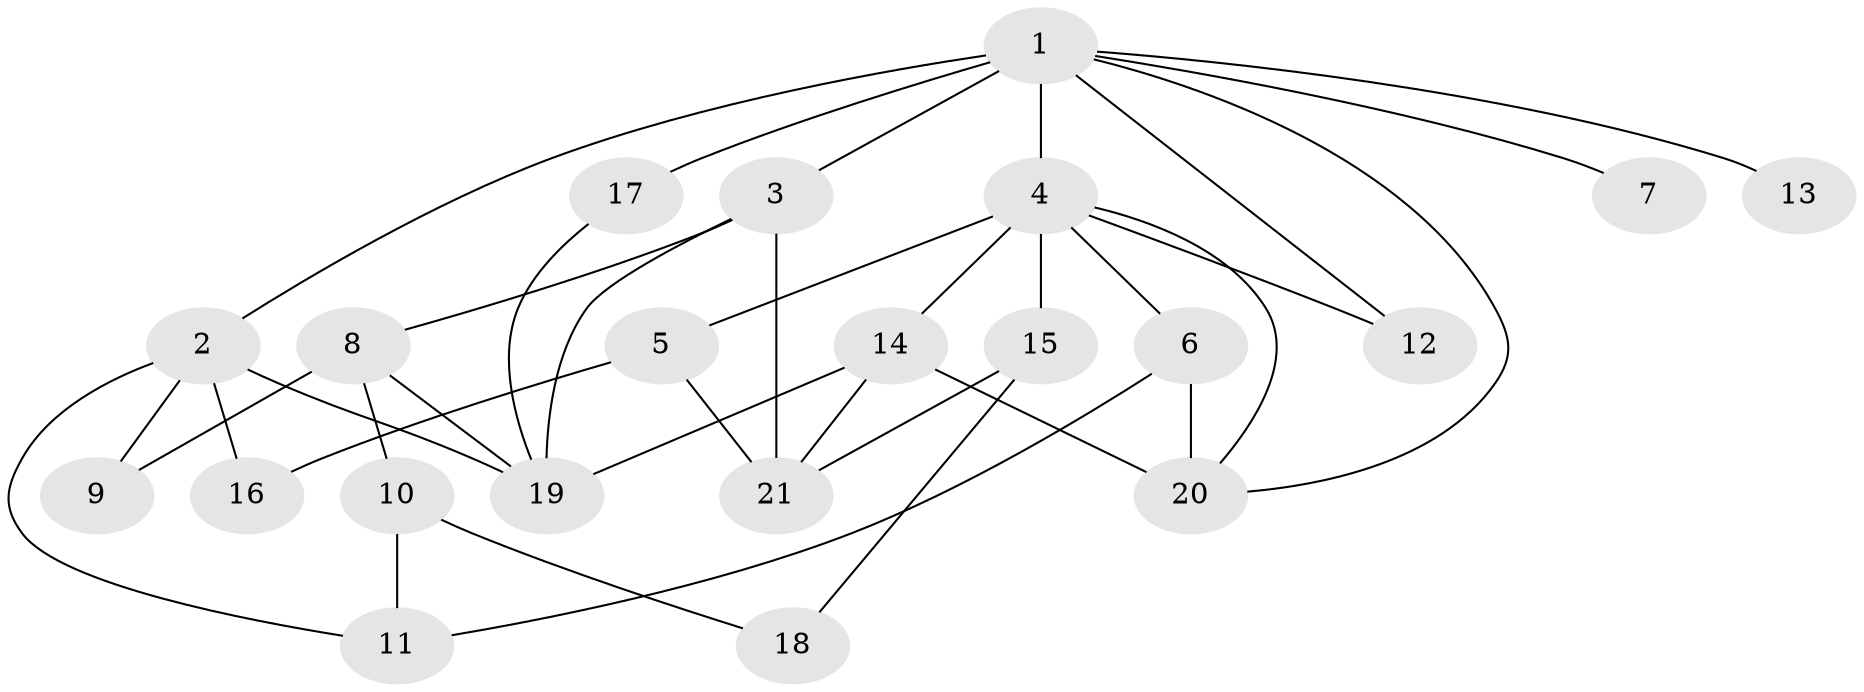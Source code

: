 // original degree distribution, {6: 0.0196078431372549, 4: 0.09803921568627451, 5: 0.11764705882352941, 9: 0.0196078431372549, 2: 0.3333333333333333, 3: 0.1568627450980392, 1: 0.2549019607843137}
// Generated by graph-tools (version 1.1) at 2025/48/03/04/25 22:48:37]
// undirected, 21 vertices, 36 edges
graph export_dot {
  node [color=gray90,style=filled];
  1;
  2;
  3;
  4;
  5;
  6;
  7;
  8;
  9;
  10;
  11;
  12;
  13;
  14;
  15;
  16;
  17;
  18;
  19;
  20;
  21;
  1 -- 2 [weight=1.0];
  1 -- 3 [weight=1.0];
  1 -- 4 [weight=1.0];
  1 -- 7 [weight=1.0];
  1 -- 12 [weight=1.0];
  1 -- 13 [weight=1.0];
  1 -- 17 [weight=2.0];
  1 -- 20 [weight=1.0];
  2 -- 9 [weight=1.0];
  2 -- 11 [weight=1.0];
  2 -- 16 [weight=4.0];
  2 -- 19 [weight=1.0];
  3 -- 8 [weight=1.0];
  3 -- 19 [weight=1.0];
  3 -- 21 [weight=1.0];
  4 -- 5 [weight=2.0];
  4 -- 6 [weight=1.0];
  4 -- 12 [weight=1.0];
  4 -- 14 [weight=1.0];
  4 -- 15 [weight=1.0];
  4 -- 20 [weight=1.0];
  5 -- 16 [weight=1.0];
  5 -- 21 [weight=2.0];
  6 -- 11 [weight=1.0];
  6 -- 20 [weight=2.0];
  8 -- 9 [weight=2.0];
  8 -- 10 [weight=1.0];
  8 -- 19 [weight=1.0];
  10 -- 11 [weight=1.0];
  10 -- 18 [weight=1.0];
  14 -- 19 [weight=1.0];
  14 -- 20 [weight=1.0];
  14 -- 21 [weight=1.0];
  15 -- 18 [weight=1.0];
  15 -- 21 [weight=1.0];
  17 -- 19 [weight=1.0];
}
